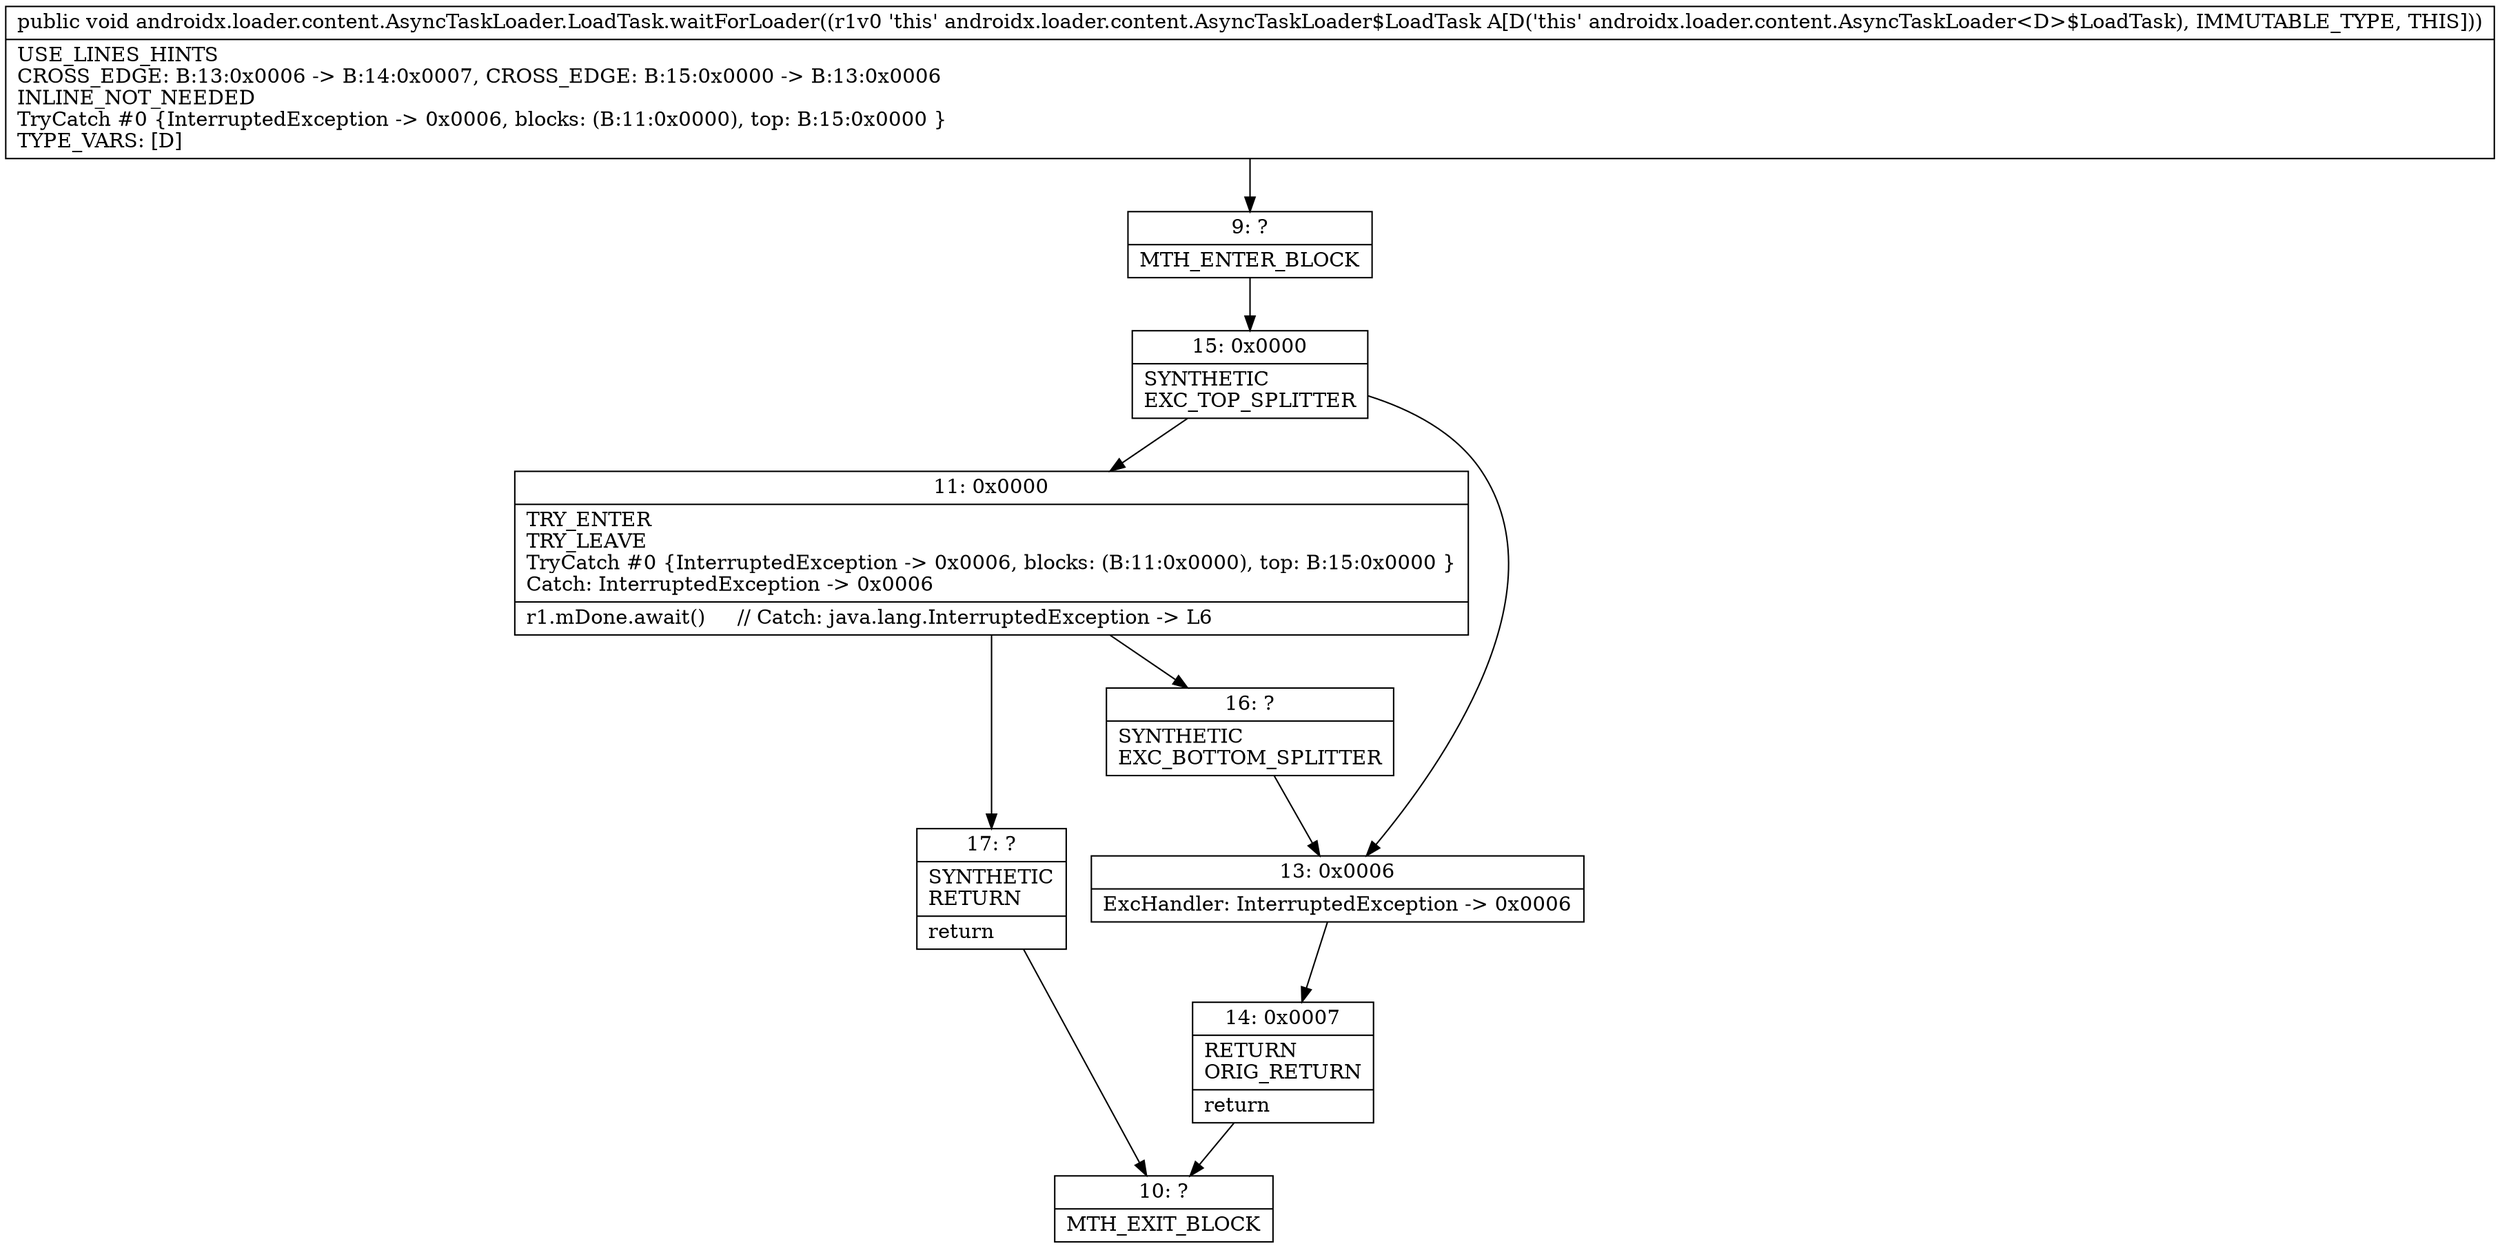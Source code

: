 digraph "CFG forandroidx.loader.content.AsyncTaskLoader.LoadTask.waitForLoader()V" {
Node_9 [shape=record,label="{9\:\ ?|MTH_ENTER_BLOCK\l}"];
Node_15 [shape=record,label="{15\:\ 0x0000|SYNTHETIC\lEXC_TOP_SPLITTER\l}"];
Node_11 [shape=record,label="{11\:\ 0x0000|TRY_ENTER\lTRY_LEAVE\lTryCatch #0 \{InterruptedException \-\> 0x0006, blocks: (B:11:0x0000), top: B:15:0x0000 \}\lCatch: InterruptedException \-\> 0x0006\l|r1.mDone.await()     \/\/ Catch: java.lang.InterruptedException \-\> L6\l}"];
Node_16 [shape=record,label="{16\:\ ?|SYNTHETIC\lEXC_BOTTOM_SPLITTER\l}"];
Node_17 [shape=record,label="{17\:\ ?|SYNTHETIC\lRETURN\l|return\l}"];
Node_10 [shape=record,label="{10\:\ ?|MTH_EXIT_BLOCK\l}"];
Node_13 [shape=record,label="{13\:\ 0x0006|ExcHandler: InterruptedException \-\> 0x0006\l}"];
Node_14 [shape=record,label="{14\:\ 0x0007|RETURN\lORIG_RETURN\l|return\l}"];
MethodNode[shape=record,label="{public void androidx.loader.content.AsyncTaskLoader.LoadTask.waitForLoader((r1v0 'this' androidx.loader.content.AsyncTaskLoader$LoadTask A[D('this' androidx.loader.content.AsyncTaskLoader\<D\>$LoadTask), IMMUTABLE_TYPE, THIS]))  | USE_LINES_HINTS\lCROSS_EDGE: B:13:0x0006 \-\> B:14:0x0007, CROSS_EDGE: B:15:0x0000 \-\> B:13:0x0006\lINLINE_NOT_NEEDED\lTryCatch #0 \{InterruptedException \-\> 0x0006, blocks: (B:11:0x0000), top: B:15:0x0000 \}\lTYPE_VARS: [D]\l}"];
MethodNode -> Node_9;Node_9 -> Node_15;
Node_15 -> Node_11;
Node_15 -> Node_13;
Node_11 -> Node_16;
Node_11 -> Node_17;
Node_16 -> Node_13;
Node_17 -> Node_10;
Node_13 -> Node_14;
Node_14 -> Node_10;
}

